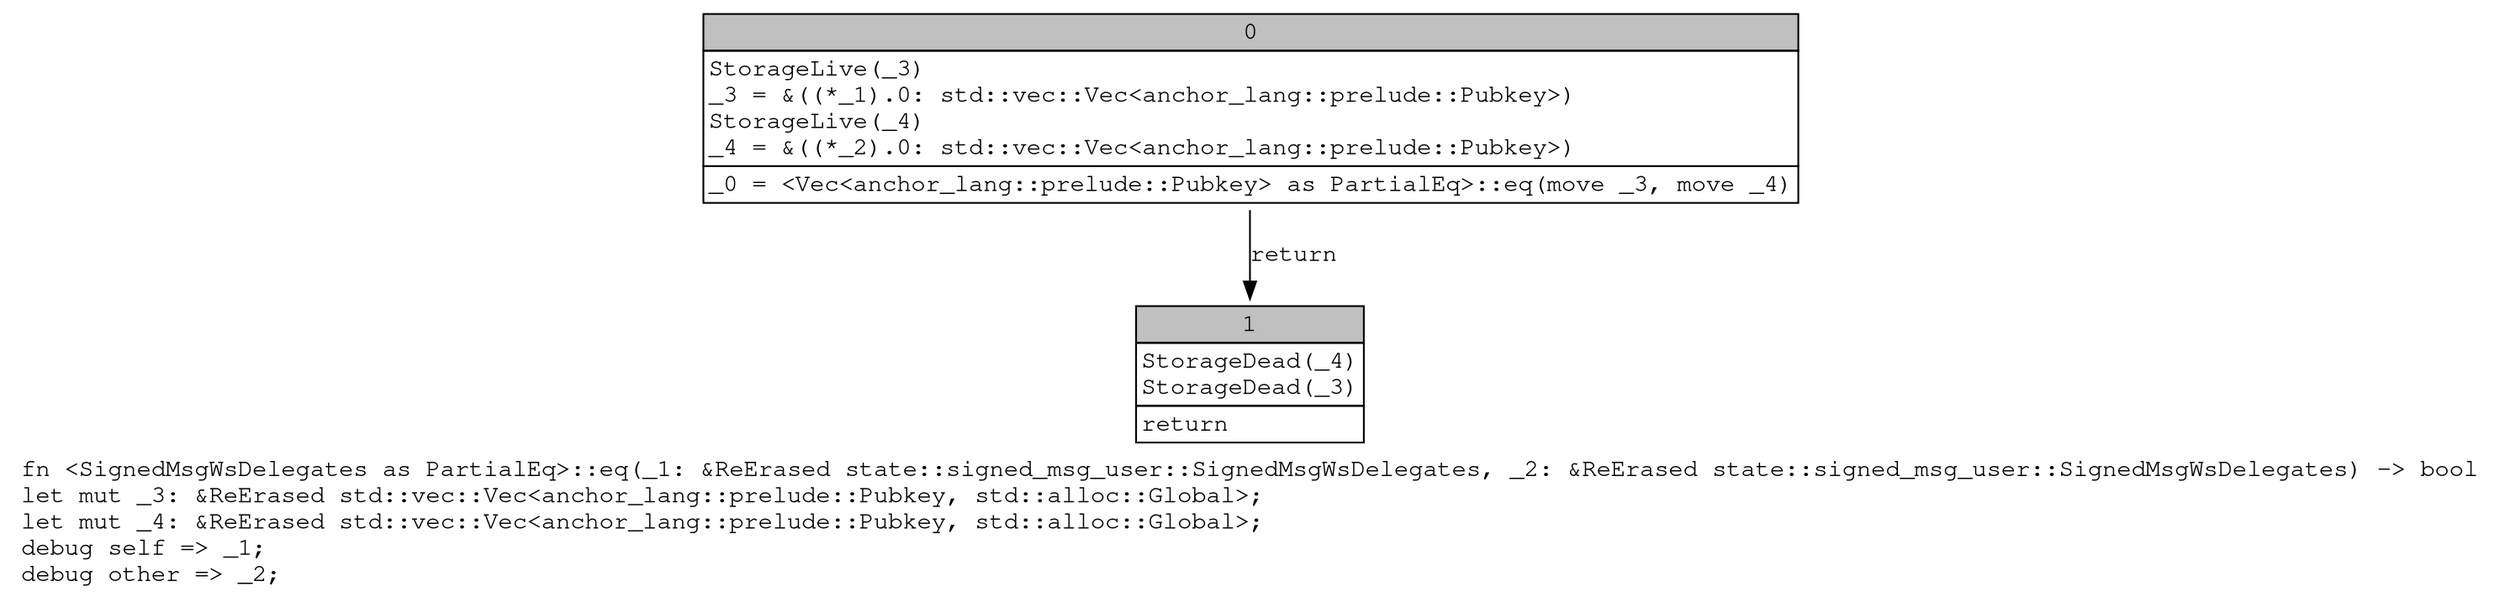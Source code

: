 digraph Mir_0_17800 {
    graph [fontname="Courier, monospace"];
    node [fontname="Courier, monospace"];
    edge [fontname="Courier, monospace"];
    label=<fn &lt;SignedMsgWsDelegates as PartialEq&gt;::eq(_1: &amp;ReErased state::signed_msg_user::SignedMsgWsDelegates, _2: &amp;ReErased state::signed_msg_user::SignedMsgWsDelegates) -&gt; bool<br align="left"/>let mut _3: &amp;ReErased std::vec::Vec&lt;anchor_lang::prelude::Pubkey, std::alloc::Global&gt;;<br align="left"/>let mut _4: &amp;ReErased std::vec::Vec&lt;anchor_lang::prelude::Pubkey, std::alloc::Global&gt;;<br align="left"/>debug self =&gt; _1;<br align="left"/>debug other =&gt; _2;<br align="left"/>>;
    bb0__0_17800 [shape="none", label=<<table border="0" cellborder="1" cellspacing="0"><tr><td bgcolor="gray" align="center" colspan="1">0</td></tr><tr><td align="left" balign="left">StorageLive(_3)<br/>_3 = &amp;((*_1).0: std::vec::Vec&lt;anchor_lang::prelude::Pubkey&gt;)<br/>StorageLive(_4)<br/>_4 = &amp;((*_2).0: std::vec::Vec&lt;anchor_lang::prelude::Pubkey&gt;)<br/></td></tr><tr><td align="left">_0 = &lt;Vec&lt;anchor_lang::prelude::Pubkey&gt; as PartialEq&gt;::eq(move _3, move _4)</td></tr></table>>];
    bb1__0_17800 [shape="none", label=<<table border="0" cellborder="1" cellspacing="0"><tr><td bgcolor="gray" align="center" colspan="1">1</td></tr><tr><td align="left" balign="left">StorageDead(_4)<br/>StorageDead(_3)<br/></td></tr><tr><td align="left">return</td></tr></table>>];
    bb0__0_17800 -> bb1__0_17800 [label="return"];
}
